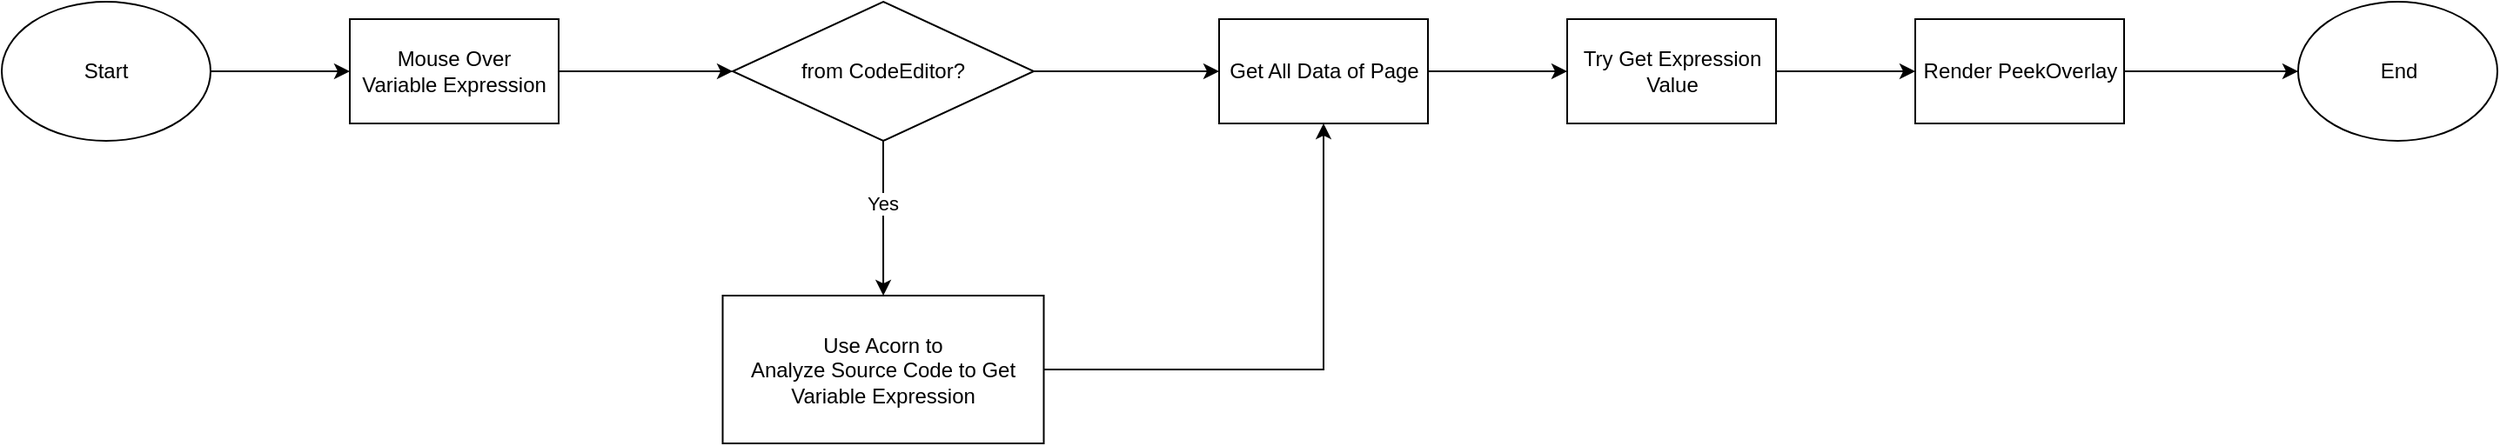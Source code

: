 <mxfile version="22.0.8" type="github">
  <diagram name="第 1 页" id="tGd2e7f7FJI7eObFmVTi">
    <mxGraphModel dx="2860" dy="1057" grid="0" gridSize="10" guides="1" tooltips="1" connect="1" arrows="1" fold="1" page="0" pageScale="1" pageWidth="827" pageHeight="1169" math="0" shadow="0">
      <root>
        <mxCell id="0" />
        <mxCell id="1" parent="0" />
        <mxCell id="TlOVZ3WT7C28z0CxdhkU-3" value="" style="edgeStyle=orthogonalEdgeStyle;rounded=0;orthogonalLoop=1;jettySize=auto;html=1;" edge="1" parent="1" source="TlOVZ3WT7C28z0CxdhkU-1" target="TlOVZ3WT7C28z0CxdhkU-2">
          <mxGeometry relative="1" as="geometry" />
        </mxCell>
        <mxCell id="TlOVZ3WT7C28z0CxdhkU-1" value="Start" style="ellipse;whiteSpace=wrap;html=1;" vertex="1" parent="1">
          <mxGeometry x="-504" y="210" width="120" height="80" as="geometry" />
        </mxCell>
        <mxCell id="TlOVZ3WT7C28z0CxdhkU-7" value="" style="edgeStyle=orthogonalEdgeStyle;rounded=0;orthogonalLoop=1;jettySize=auto;html=1;" edge="1" parent="1" source="TlOVZ3WT7C28z0CxdhkU-2" target="TlOVZ3WT7C28z0CxdhkU-6">
          <mxGeometry relative="1" as="geometry" />
        </mxCell>
        <mxCell id="TlOVZ3WT7C28z0CxdhkU-2" value="Mouse Over &lt;br&gt;Variable Expression" style="whiteSpace=wrap;html=1;" vertex="1" parent="1">
          <mxGeometry x="-304" y="220" width="120" height="60" as="geometry" />
        </mxCell>
        <mxCell id="TlOVZ3WT7C28z0CxdhkU-9" value="" style="edgeStyle=orthogonalEdgeStyle;rounded=0;orthogonalLoop=1;jettySize=auto;html=1;" edge="1" parent="1" source="TlOVZ3WT7C28z0CxdhkU-6" target="TlOVZ3WT7C28z0CxdhkU-8">
          <mxGeometry relative="1" as="geometry" />
        </mxCell>
        <mxCell id="TlOVZ3WT7C28z0CxdhkU-10" value="Yes" style="edgeLabel;html=1;align=center;verticalAlign=middle;resizable=0;points=[];" vertex="1" connectable="0" parent="TlOVZ3WT7C28z0CxdhkU-9">
          <mxGeometry x="-0.2" y="-1" relative="1" as="geometry">
            <mxPoint as="offset" />
          </mxGeometry>
        </mxCell>
        <mxCell id="TlOVZ3WT7C28z0CxdhkU-12" value="" style="edgeStyle=orthogonalEdgeStyle;rounded=0;orthogonalLoop=1;jettySize=auto;html=1;" edge="1" parent="1" source="TlOVZ3WT7C28z0CxdhkU-6" target="TlOVZ3WT7C28z0CxdhkU-11">
          <mxGeometry relative="1" as="geometry" />
        </mxCell>
        <mxCell id="TlOVZ3WT7C28z0CxdhkU-6" value="from CodeEditor?" style="rhombus;whiteSpace=wrap;html=1;" vertex="1" parent="1">
          <mxGeometry x="-84" y="210" width="173" height="80" as="geometry" />
        </mxCell>
        <mxCell id="TlOVZ3WT7C28z0CxdhkU-13" style="edgeStyle=orthogonalEdgeStyle;rounded=0;orthogonalLoop=1;jettySize=auto;html=1;" edge="1" parent="1" source="TlOVZ3WT7C28z0CxdhkU-8" target="TlOVZ3WT7C28z0CxdhkU-11">
          <mxGeometry relative="1" as="geometry" />
        </mxCell>
        <mxCell id="TlOVZ3WT7C28z0CxdhkU-8" value="Use Acorn to&lt;br&gt;Analyze Source Code to Get &lt;br&gt;Variable Expression" style="whiteSpace=wrap;html=1;" vertex="1" parent="1">
          <mxGeometry x="-89.75" y="379" width="184.5" height="85" as="geometry" />
        </mxCell>
        <mxCell id="TlOVZ3WT7C28z0CxdhkU-15" value="" style="edgeStyle=orthogonalEdgeStyle;rounded=0;orthogonalLoop=1;jettySize=auto;html=1;" edge="1" parent="1" source="TlOVZ3WT7C28z0CxdhkU-11" target="TlOVZ3WT7C28z0CxdhkU-14">
          <mxGeometry relative="1" as="geometry" />
        </mxCell>
        <mxCell id="TlOVZ3WT7C28z0CxdhkU-11" value="Get All Data of Page" style="whiteSpace=wrap;html=1;" vertex="1" parent="1">
          <mxGeometry x="195.5" y="220" width="120" height="60" as="geometry" />
        </mxCell>
        <mxCell id="TlOVZ3WT7C28z0CxdhkU-17" value="" style="edgeStyle=orthogonalEdgeStyle;rounded=0;orthogonalLoop=1;jettySize=auto;html=1;" edge="1" parent="1" source="TlOVZ3WT7C28z0CxdhkU-14" target="TlOVZ3WT7C28z0CxdhkU-16">
          <mxGeometry relative="1" as="geometry" />
        </mxCell>
        <mxCell id="TlOVZ3WT7C28z0CxdhkU-14" value="Try Get Expression Value" style="whiteSpace=wrap;html=1;" vertex="1" parent="1">
          <mxGeometry x="395.5" y="220" width="120" height="60" as="geometry" />
        </mxCell>
        <mxCell id="TlOVZ3WT7C28z0CxdhkU-19" value="" style="edgeStyle=orthogonalEdgeStyle;rounded=0;orthogonalLoop=1;jettySize=auto;html=1;" edge="1" parent="1" source="TlOVZ3WT7C28z0CxdhkU-16" target="TlOVZ3WT7C28z0CxdhkU-18">
          <mxGeometry relative="1" as="geometry" />
        </mxCell>
        <mxCell id="TlOVZ3WT7C28z0CxdhkU-16" value="Render PeekOverlay" style="whiteSpace=wrap;html=1;" vertex="1" parent="1">
          <mxGeometry x="595.5" y="220" width="120" height="60" as="geometry" />
        </mxCell>
        <mxCell id="TlOVZ3WT7C28z0CxdhkU-18" value="End" style="ellipse;whiteSpace=wrap;html=1;" vertex="1" parent="1">
          <mxGeometry x="815.5" y="210" width="114.5" height="80" as="geometry" />
        </mxCell>
      </root>
    </mxGraphModel>
  </diagram>
</mxfile>
